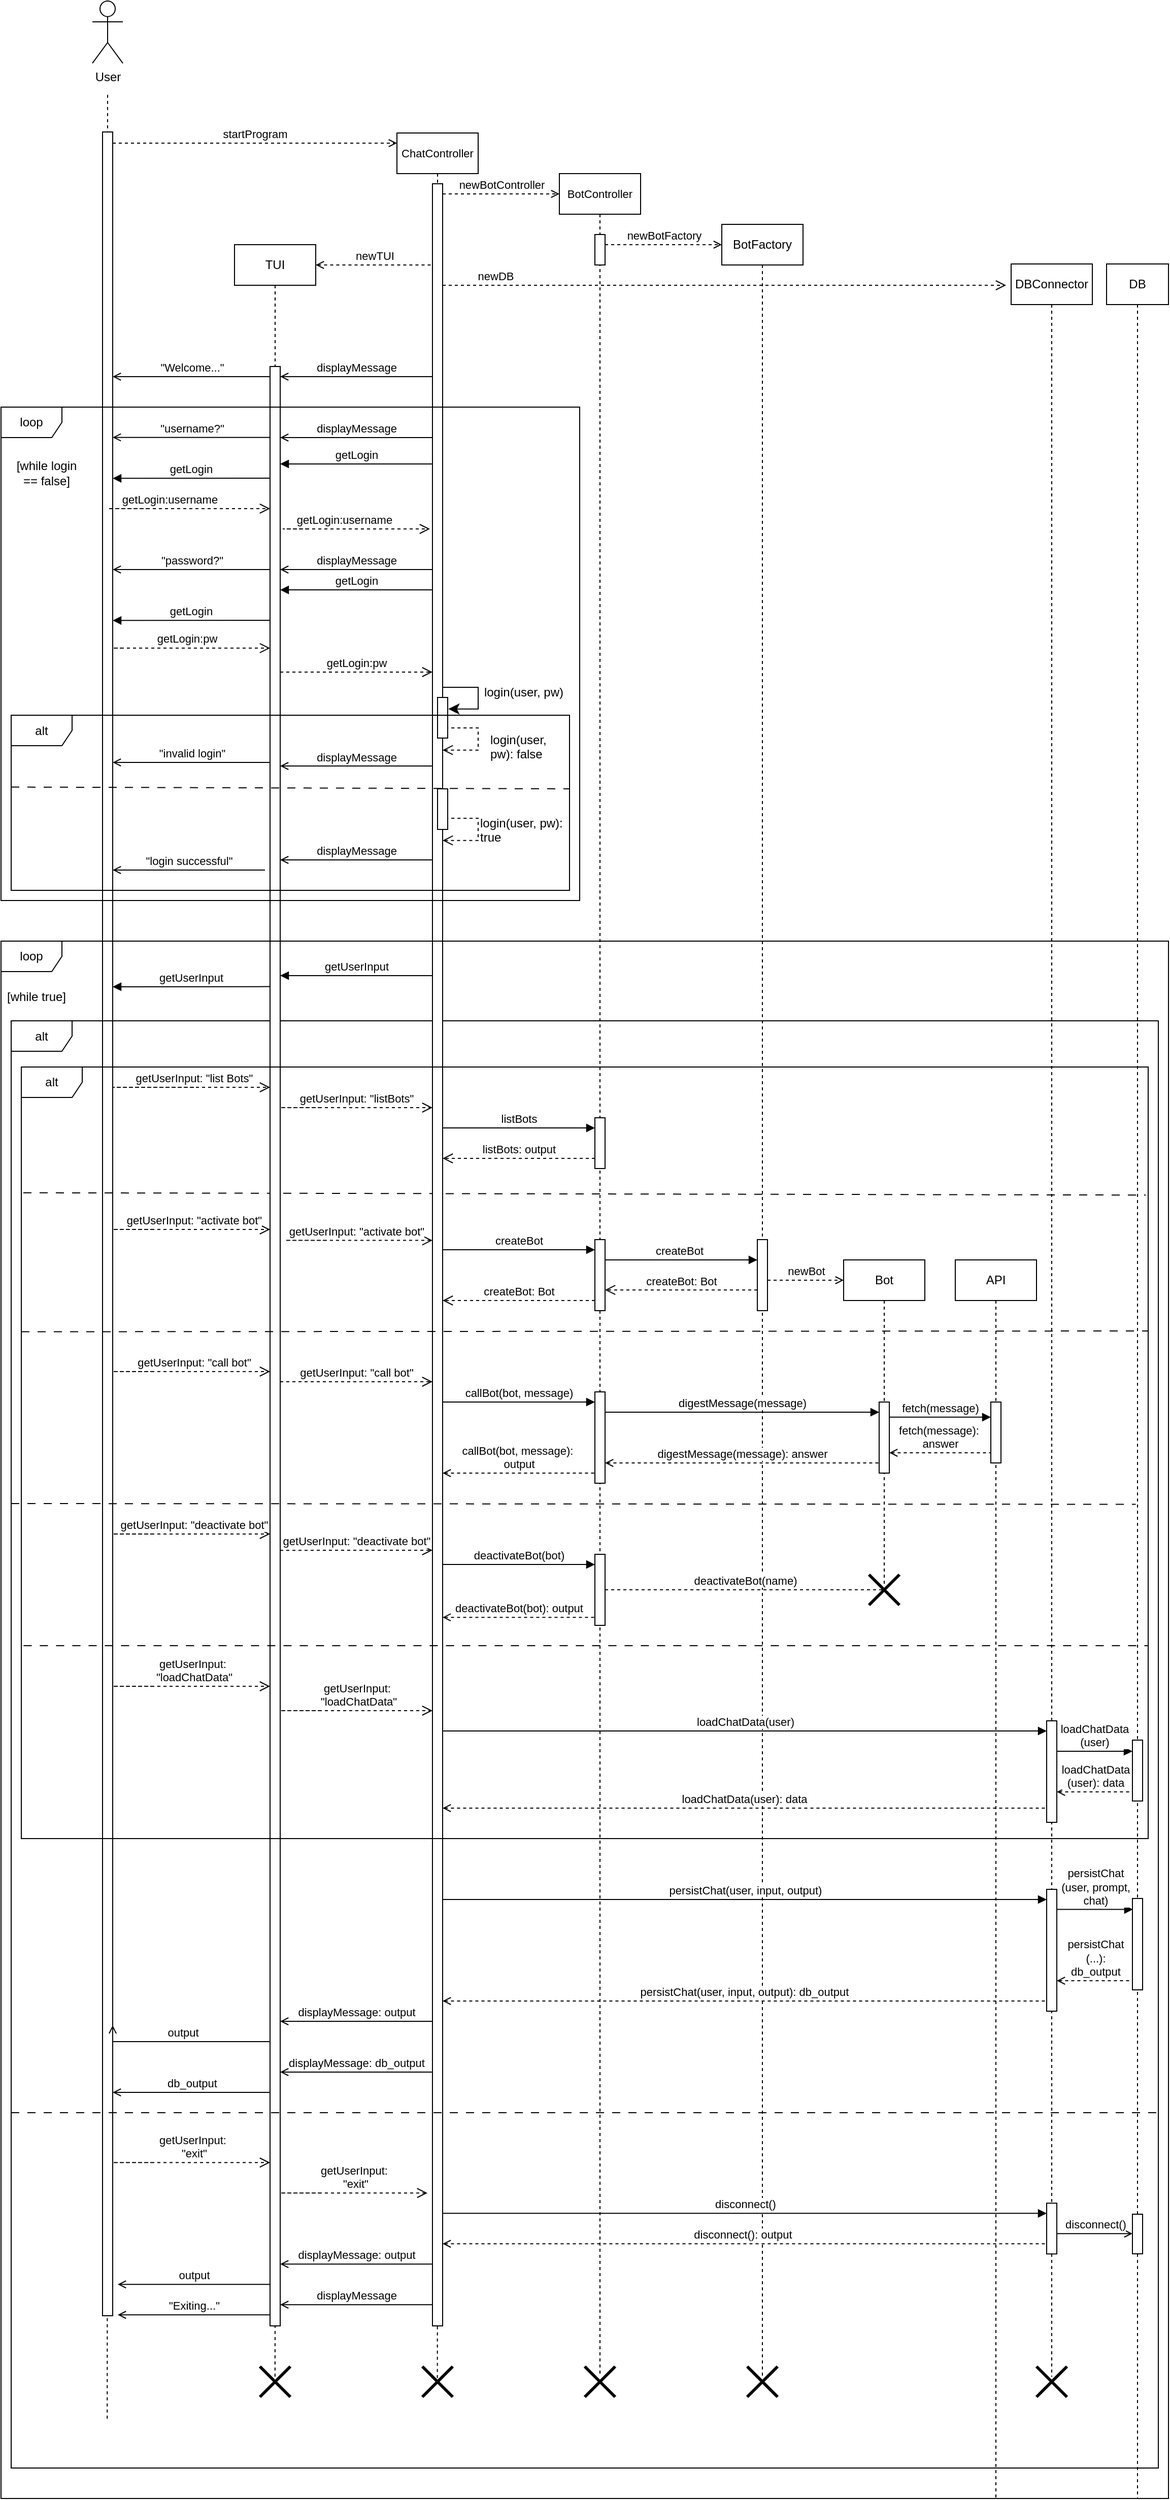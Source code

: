 <mxfile version="28.2.0">
  <diagram name="Page-1" id="2YBvvXClWsGukQMizWep">
    <mxGraphModel dx="4616" dy="2598" grid="1" gridSize="10" guides="1" tooltips="1" connect="1" arrows="1" fold="1" page="1" pageScale="1" pageWidth="1169" pageHeight="827" math="0" shadow="0">
      <root>
        <mxCell id="0" />
        <mxCell id="1" parent="0" />
        <mxCell id="JXOqe9_d9sMP_DMaJgzB-192" value="" style="endArrow=none;dashed=1;html=1;rounded=0;" edge="1" parent="1">
          <mxGeometry width="50" height="50" relative="1" as="geometry">
            <mxPoint x="279.91" y="2349.996" as="sourcePoint" />
            <mxPoint x="280" y="2248.67" as="targetPoint" />
          </mxGeometry>
        </mxCell>
        <mxCell id="JXOqe9_d9sMP_DMaJgzB-191" value="" style="endArrow=none;dashed=1;html=1;rounded=0;" edge="1" parent="1">
          <mxGeometry width="50" height="50" relative="1" as="geometry">
            <mxPoint x="439.81" y="2351.326" as="sourcePoint" />
            <mxPoint x="439.9" y="2250" as="targetPoint" />
          </mxGeometry>
        </mxCell>
        <mxCell id="JXOqe9_d9sMP_DMaJgzB-5" value="&lt;div&gt;BotFactory&lt;/div&gt;" style="shape=umlLifeline;perimeter=lifelinePerimeter;whiteSpace=wrap;html=1;container=0;dropTarget=0;collapsible=0;recursiveResize=0;outlineConnect=0;portConstraint=eastwest;newEdgeStyle={&quot;edgeStyle&quot;:&quot;elbowEdgeStyle&quot;,&quot;elbow&quot;:&quot;vertical&quot;,&quot;curved&quot;:0,&quot;rounded&quot;:0};" vertex="1" parent="1">
          <mxGeometry x="720" y="230" width="80" height="2120" as="geometry" />
        </mxCell>
        <mxCell id="JXOqe9_d9sMP_DMaJgzB-18" value="TUI" style="shape=umlLifeline;perimeter=lifelinePerimeter;whiteSpace=wrap;html=1;container=0;dropTarget=0;collapsible=0;recursiveResize=0;outlineConnect=0;portConstraint=eastwest;newEdgeStyle={&quot;edgeStyle&quot;:&quot;elbowEdgeStyle&quot;,&quot;elbow&quot;:&quot;vertical&quot;,&quot;curved&quot;:0,&quot;rounded&quot;:0};" vertex="1" parent="1">
          <mxGeometry x="240" y="250" width="80" height="795" as="geometry" />
        </mxCell>
        <mxCell id="aM9ryv3xv72pqoxQDRHE-1" value="&lt;div&gt;&lt;font style=&quot;font-size: 11px;&quot;&gt;ChatController&lt;/font&gt;&lt;/div&gt;" style="shape=umlLifeline;perimeter=lifelinePerimeter;whiteSpace=wrap;html=1;container=0;dropTarget=0;collapsible=0;recursiveResize=0;outlineConnect=0;portConstraint=eastwest;newEdgeStyle={&quot;edgeStyle&quot;:&quot;elbowEdgeStyle&quot;,&quot;elbow&quot;:&quot;vertical&quot;,&quot;curved&quot;:0,&quot;rounded&quot;:0};movable=1;resizable=1;rotatable=1;deletable=1;editable=1;locked=0;connectable=1;" parent="1" vertex="1">
          <mxGeometry x="400" y="140" width="80" height="1356" as="geometry" />
        </mxCell>
        <mxCell id="aM9ryv3xv72pqoxQDRHE-5" value="&lt;div&gt;&lt;font style=&quot;font-size: 11px;&quot;&gt;BotController&lt;/font&gt;&lt;/div&gt;" style="shape=umlLifeline;perimeter=lifelinePerimeter;whiteSpace=wrap;html=1;container=0;dropTarget=0;collapsible=0;recursiveResize=0;outlineConnect=0;portConstraint=eastwest;newEdgeStyle={&quot;edgeStyle&quot;:&quot;elbowEdgeStyle&quot;,&quot;elbow&quot;:&quot;vertical&quot;,&quot;curved&quot;:0,&quot;rounded&quot;:0};" parent="1" vertex="1">
          <mxGeometry x="560" y="180" width="80" height="2170" as="geometry" />
        </mxCell>
        <mxCell id="aM9ryv3xv72pqoxQDRHE-6" value="" style="html=1;points=[];perimeter=orthogonalPerimeter;outlineConnect=0;targetShapes=umlLifeline;portConstraint=eastwest;newEdgeStyle={&quot;edgeStyle&quot;:&quot;elbowEdgeStyle&quot;,&quot;elbow&quot;:&quot;vertical&quot;,&quot;curved&quot;:0,&quot;rounded&quot;:0};" parent="aM9ryv3xv72pqoxQDRHE-5" vertex="1">
          <mxGeometry x="35" y="930" width="10" height="50" as="geometry" />
        </mxCell>
        <mxCell id="JXOqe9_d9sMP_DMaJgzB-118" value="" style="html=1;points=[];perimeter=orthogonalPerimeter;outlineConnect=0;targetShapes=umlLifeline;portConstraint=eastwest;newEdgeStyle={&quot;edgeStyle&quot;:&quot;elbowEdgeStyle&quot;,&quot;elbow&quot;:&quot;vertical&quot;,&quot;curved&quot;:0,&quot;rounded&quot;:0};" vertex="1" parent="aM9ryv3xv72pqoxQDRHE-5">
          <mxGeometry x="35" y="60" width="10" height="30" as="geometry" />
        </mxCell>
        <mxCell id="JXOqe9_d9sMP_DMaJgzB-150" value="" style="html=1;points=[];perimeter=orthogonalPerimeter;outlineConnect=0;targetShapes=umlLifeline;portConstraint=eastwest;newEdgeStyle={&quot;edgeStyle&quot;:&quot;elbowEdgeStyle&quot;,&quot;elbow&quot;:&quot;vertical&quot;,&quot;curved&quot;:0,&quot;rounded&quot;:0};" vertex="1" parent="aM9ryv3xv72pqoxQDRHE-5">
          <mxGeometry x="35" y="1360" width="10" height="70" as="geometry" />
        </mxCell>
        <mxCell id="JXOqe9_d9sMP_DMaJgzB-1" value="DBConnector" style="shape=umlLifeline;perimeter=lifelinePerimeter;whiteSpace=wrap;html=1;container=0;dropTarget=0;collapsible=0;recursiveResize=0;outlineConnect=0;portConstraint=eastwest;newEdgeStyle={&quot;edgeStyle&quot;:&quot;elbowEdgeStyle&quot;,&quot;elbow&quot;:&quot;vertical&quot;,&quot;curved&quot;:0,&quot;rounded&quot;:0};" vertex="1" parent="1">
          <mxGeometry x="1005" y="269" width="80" height="2081" as="geometry" />
        </mxCell>
        <mxCell id="JXOqe9_d9sMP_DMaJgzB-13" value="" style="group" vertex="1" connectable="0" parent="1">
          <mxGeometry x="100" y="19" width="30" height="2271" as="geometry" />
        </mxCell>
        <mxCell id="JXOqe9_d9sMP_DMaJgzB-61" value="" style="endArrow=none;dashed=1;html=1;rounded=0;" edge="1" parent="JXOqe9_d9sMP_DMaJgzB-13">
          <mxGeometry width="50" height="50" relative="1" as="geometry">
            <mxPoint x="14.91" y="182.326" as="sourcePoint" />
            <mxPoint x="15" y="81" as="targetPoint" />
          </mxGeometry>
        </mxCell>
        <mxCell id="JXOqe9_d9sMP_DMaJgzB-8" value="" style="html=1;points=[];perimeter=orthogonalPerimeter;outlineConnect=0;targetShapes=umlLifeline;portConstraint=eastwest;newEdgeStyle={&quot;edgeStyle&quot;:&quot;elbowEdgeStyle&quot;,&quot;elbow&quot;:&quot;vertical&quot;,&quot;curved&quot;:0,&quot;rounded&quot;:0};" vertex="1" parent="JXOqe9_d9sMP_DMaJgzB-13">
          <mxGeometry x="10" y="120" width="10" height="2151" as="geometry" />
        </mxCell>
        <mxCell id="JXOqe9_d9sMP_DMaJgzB-9" value="User" style="shape=umlActor;verticalLabelPosition=bottom;verticalAlign=top;html=1;outlineConnect=0;" vertex="1" parent="JXOqe9_d9sMP_DMaJgzB-13">
          <mxGeometry y="-9" width="30" height="61.32" as="geometry" />
        </mxCell>
        <mxCell id="JXOqe9_d9sMP_DMaJgzB-16" value="&lt;span&gt;startProgram&lt;/span&gt;" style="html=1;verticalAlign=bottom;endArrow=open;edgeStyle=elbowEdgeStyle;elbow=vertical;curved=0;rounded=0;endFill=0;dashed=1;" edge="1" parent="1">
          <mxGeometry relative="1" as="geometry">
            <mxPoint x="120" y="150" as="sourcePoint" />
            <Array as="points">
              <mxPoint x="382.5" y="150" />
              <mxPoint x="107.5" y="170" />
            </Array>
            <mxPoint x="400" y="150" as="targetPoint" />
          </mxGeometry>
        </mxCell>
        <mxCell id="JXOqe9_d9sMP_DMaJgzB-57" value="Bot" style="shape=umlLifeline;perimeter=lifelinePerimeter;whiteSpace=wrap;html=1;container=0;dropTarget=0;collapsible=0;recursiveResize=0;outlineConnect=0;portConstraint=eastwest;newEdgeStyle={&quot;edgeStyle&quot;:&quot;elbowEdgeStyle&quot;,&quot;elbow&quot;:&quot;vertical&quot;,&quot;curved&quot;:0,&quot;rounded&quot;:0};" vertex="1" parent="1">
          <mxGeometry x="840" y="1250" width="80" height="320" as="geometry" />
        </mxCell>
        <mxCell id="JXOqe9_d9sMP_DMaJgzB-58" value="" style="html=1;points=[];perimeter=orthogonalPerimeter;outlineConnect=0;targetShapes=umlLifeline;portConstraint=eastwest;newEdgeStyle={&quot;edgeStyle&quot;:&quot;elbowEdgeStyle&quot;,&quot;elbow&quot;:&quot;vertical&quot;,&quot;curved&quot;:0,&quot;rounded&quot;:0};" vertex="1" parent="JXOqe9_d9sMP_DMaJgzB-57">
          <mxGeometry x="35" y="140" width="10" height="70" as="geometry" />
        </mxCell>
        <mxCell id="JXOqe9_d9sMP_DMaJgzB-64" value="newTUI" style="html=1;verticalAlign=bottom;endArrow=none;edgeStyle=elbowEdgeStyle;elbow=vertical;curved=0;rounded=0;startArrow=open;startFill=0;endFill=0;dashed=1;" edge="1" parent="1" target="aM9ryv3xv72pqoxQDRHE-2">
          <mxGeometry relative="1" as="geometry">
            <mxPoint x="320" y="270" as="sourcePoint" />
            <Array as="points">
              <mxPoint x="324.69" y="270.0" />
            </Array>
            <mxPoint x="430" y="270" as="targetPoint" />
          </mxGeometry>
        </mxCell>
        <mxCell id="JXOqe9_d9sMP_DMaJgzB-65" value="newBotController" style="html=1;verticalAlign=bottom;endArrow=open;edgeStyle=elbowEdgeStyle;elbow=vertical;curved=0;rounded=0;dashed=1;endFill=0;" edge="1" parent="1">
          <mxGeometry relative="1" as="geometry">
            <mxPoint x="445" y="200" as="sourcePoint" />
            <Array as="points">
              <mxPoint x="460" y="200" />
            </Array>
            <mxPoint x="560" y="200.5" as="targetPoint" />
          </mxGeometry>
        </mxCell>
        <mxCell id="JXOqe9_d9sMP_DMaJgzB-69" value="newDB" style="html=1;verticalAlign=bottom;endArrow=open;dashed=1;endSize=8;edgeStyle=elbowEdgeStyle;elbow=vertical;curved=0;rounded=0;" edge="1" parent="1" source="aM9ryv3xv72pqoxQDRHE-2">
          <mxGeometry x="-0.815" relative="1" as="geometry">
            <mxPoint x="1000" y="290" as="targetPoint" />
            <Array as="points">
              <mxPoint x="450" y="290" />
            </Array>
            <mxPoint x="450" y="290" as="sourcePoint" />
            <mxPoint as="offset" />
          </mxGeometry>
        </mxCell>
        <mxCell id="JXOqe9_d9sMP_DMaJgzB-72" value="newBotFactory" style="html=1;verticalAlign=bottom;endArrow=open;edgeStyle=elbowEdgeStyle;elbow=vertical;curved=0;rounded=0;dashed=1;endFill=0;" edge="1" parent="1">
          <mxGeometry relative="1" as="geometry">
            <mxPoint x="605" y="250" as="sourcePoint" />
            <Array as="points">
              <mxPoint x="620" y="250" />
            </Array>
            <mxPoint x="720" y="250.5" as="targetPoint" />
          </mxGeometry>
        </mxCell>
        <mxCell id="JXOqe9_d9sMP_DMaJgzB-106" value="&quot;Welcome...&quot;" style="html=1;verticalAlign=bottom;endArrow=none;edgeStyle=elbowEdgeStyle;elbow=vertical;curved=0;rounded=0;startArrow=open;startFill=0;endFill=0;" edge="1" parent="1" target="JXOqe9_d9sMP_DMaJgzB-19">
          <mxGeometry relative="1" as="geometry">
            <mxPoint x="120" y="380" as="sourcePoint" />
            <Array as="points">
              <mxPoint x="179.69" y="380" />
            </Array>
            <mxPoint x="270" y="380" as="targetPoint" />
          </mxGeometry>
        </mxCell>
        <mxCell id="JXOqe9_d9sMP_DMaJgzB-108" value="&quot;username?&quot;" style="html=1;verticalAlign=bottom;endArrow=none;edgeStyle=elbowEdgeStyle;elbow=vertical;curved=0;rounded=0;startArrow=open;startFill=0;endFill=0;" edge="1" parent="1">
          <mxGeometry relative="1" as="geometry">
            <mxPoint x="120" y="439.86" as="sourcePoint" />
            <Array as="points">
              <mxPoint x="179.69" y="439.86" />
            </Array>
            <mxPoint x="275" y="439.86" as="targetPoint" />
          </mxGeometry>
        </mxCell>
        <mxCell id="JXOqe9_d9sMP_DMaJgzB-17" value="getLogin" style="html=1;verticalAlign=bottom;endArrow=none;edgeStyle=elbowEdgeStyle;elbow=vertical;curved=0;rounded=0;startArrow=block;startFill=1;endFill=0;" edge="1" parent="1">
          <mxGeometry relative="1" as="geometry">
            <mxPoint x="285" y="466" as="sourcePoint" />
            <Array as="points">
              <mxPoint x="339.69" y="466" />
            </Array>
            <mxPoint x="435" y="466" as="targetPoint" />
          </mxGeometry>
        </mxCell>
        <mxCell id="JXOqe9_d9sMP_DMaJgzB-21" value="getLogin" style="html=1;verticalAlign=bottom;endArrow=none;edgeStyle=elbowEdgeStyle;elbow=vertical;curved=0;rounded=0;startArrow=block;startFill=1;endFill=0;" edge="1" parent="1">
          <mxGeometry relative="1" as="geometry">
            <mxPoint x="120" y="480.14" as="sourcePoint" />
            <Array as="points" />
            <mxPoint x="275" y="480.002" as="targetPoint" />
          </mxGeometry>
        </mxCell>
        <mxCell id="aM9ryv3xv72pqoxQDRHE-10" value="getLogin:username" style="html=1;verticalAlign=bottom;endArrow=open;dashed=1;endSize=8;edgeStyle=elbowEdgeStyle;elbow=vertical;curved=0;rounded=0;" parent="1" edge="1">
          <mxGeometry relative="1" as="geometry">
            <mxPoint x="275" y="510" as="targetPoint" />
            <Array as="points">
              <mxPoint x="115.5" y="510" />
            </Array>
            <mxPoint x="155.5" y="510" as="sourcePoint" />
          </mxGeometry>
        </mxCell>
        <mxCell id="JXOqe9_d9sMP_DMaJgzB-27" value="getLogin:username" style="html=1;verticalAlign=bottom;endArrow=open;dashed=1;endSize=8;edgeStyle=elbowEdgeStyle;elbow=vertical;curved=0;rounded=0;" edge="1" parent="1">
          <mxGeometry relative="1" as="geometry">
            <mxPoint x="432.5" y="530" as="targetPoint" />
            <Array as="points">
              <mxPoint x="287.5" y="530" />
            </Array>
            <mxPoint x="312.5" y="530" as="sourcePoint" />
          </mxGeometry>
        </mxCell>
        <mxCell id="JXOqe9_d9sMP_DMaJgzB-110" value="&quot;password?&quot;" style="html=1;verticalAlign=bottom;endArrow=none;edgeStyle=elbowEdgeStyle;elbow=vertical;curved=0;rounded=0;startArrow=open;startFill=0;endFill=0;" edge="1" parent="1">
          <mxGeometry relative="1" as="geometry">
            <mxPoint x="120" y="570" as="sourcePoint" />
            <Array as="points">
              <mxPoint x="179.69" y="570" />
            </Array>
            <mxPoint x="275" y="570" as="targetPoint" />
          </mxGeometry>
        </mxCell>
        <mxCell id="JXOqe9_d9sMP_DMaJgzB-28" value="getLogin" style="html=1;verticalAlign=bottom;endArrow=none;edgeStyle=elbowEdgeStyle;elbow=vertical;curved=0;rounded=0;startArrow=block;startFill=1;endFill=0;" edge="1" parent="1">
          <mxGeometry relative="1" as="geometry">
            <mxPoint x="285" y="590.023" as="sourcePoint" />
            <Array as="points" />
            <mxPoint x="435" y="590.0" as="targetPoint" />
          </mxGeometry>
        </mxCell>
        <mxCell id="JXOqe9_d9sMP_DMaJgzB-23" value="getLogin:pw" style="html=1;verticalAlign=bottom;endArrow=open;dashed=1;endSize=8;edgeStyle=elbowEdgeStyle;elbow=vertical;curved=0;rounded=0;" edge="1" parent="1">
          <mxGeometry relative="1" as="geometry">
            <mxPoint x="275" y="647.4" as="targetPoint" />
            <Array as="points">
              <mxPoint x="120" y="647.4" />
            </Array>
            <mxPoint x="130" y="647.4" as="sourcePoint" />
          </mxGeometry>
        </mxCell>
        <mxCell id="JXOqe9_d9sMP_DMaJgzB-75" value="getLogin" style="html=1;verticalAlign=bottom;endArrow=none;edgeStyle=elbowEdgeStyle;elbow=vertical;curved=0;rounded=0;startArrow=block;startFill=1;endFill=0;" edge="1" parent="1">
          <mxGeometry relative="1" as="geometry">
            <mxPoint x="120" y="620.138" as="sourcePoint" />
            <Array as="points" />
            <mxPoint x="275" y="620" as="targetPoint" />
          </mxGeometry>
        </mxCell>
        <mxCell id="JXOqe9_d9sMP_DMaJgzB-112" value="&quot;invalid login&quot;" style="html=1;verticalAlign=bottom;endArrow=none;edgeStyle=elbowEdgeStyle;elbow=vertical;curved=0;rounded=0;startArrow=open;startFill=0;endFill=0;" edge="1" parent="1">
          <mxGeometry relative="1" as="geometry">
            <mxPoint x="120" y="760" as="sourcePoint" />
            <Array as="points">
              <mxPoint x="179.69" y="760" />
            </Array>
            <mxPoint x="275" y="760" as="targetPoint" />
          </mxGeometry>
        </mxCell>
        <mxCell id="JXOqe9_d9sMP_DMaJgzB-40" value="getUserInput" style="html=1;verticalAlign=bottom;endArrow=none;edgeStyle=elbowEdgeStyle;elbow=vertical;curved=0;rounded=0;startArrow=block;startFill=1;endFill=0;" edge="1" parent="1">
          <mxGeometry relative="1" as="geometry">
            <mxPoint x="120" y="981" as="sourcePoint" />
            <Array as="points">
              <mxPoint x="215" y="980.8" />
            </Array>
            <mxPoint x="275" y="980.8" as="targetPoint" />
          </mxGeometry>
        </mxCell>
        <mxCell id="JXOqe9_d9sMP_DMaJgzB-41" value="getUserInput: &quot;list Bots&quot;" style="html=1;verticalAlign=bottom;endArrow=open;dashed=1;endSize=8;edgeStyle=elbowEdgeStyle;elbow=vertical;curved=0;rounded=0;" edge="1" parent="1">
          <mxGeometry x="0.362" relative="1" as="geometry">
            <mxPoint x="275" y="1080" as="targetPoint" />
            <Array as="points">
              <mxPoint x="120" y="1080" />
            </Array>
            <mxPoint x="200" y="1080" as="sourcePoint" />
            <mxPoint as="offset" />
          </mxGeometry>
        </mxCell>
        <mxCell id="JXOqe9_d9sMP_DMaJgzB-43" value="getUserInput: &quot;listBots&quot;" style="html=1;verticalAlign=bottom;endArrow=open;dashed=1;endSize=8;edgeStyle=elbowEdgeStyle;elbow=vertical;curved=0;rounded=0;" edge="1" parent="1">
          <mxGeometry x="0.21" relative="1" as="geometry">
            <mxPoint x="435" y="1100" as="targetPoint" />
            <Array as="points">
              <mxPoint x="285" y="1100" />
            </Array>
            <mxPoint x="325" y="1100" as="sourcePoint" />
            <mxPoint as="offset" />
          </mxGeometry>
        </mxCell>
        <mxCell id="JXOqe9_d9sMP_DMaJgzB-45" value="listBots" style="html=1;verticalAlign=bottom;endArrow=block;edgeStyle=elbowEdgeStyle;elbow=vertical;curved=0;rounded=0;" edge="1" parent="1">
          <mxGeometry relative="1" as="geometry">
            <mxPoint x="445" y="1120" as="sourcePoint" />
            <Array as="points">
              <mxPoint x="455" y="1120" />
            </Array>
            <mxPoint x="595" y="1120" as="targetPoint" />
          </mxGeometry>
        </mxCell>
        <mxCell id="JXOqe9_d9sMP_DMaJgzB-47" value="listBots: output" style="html=1;verticalAlign=bottom;endArrow=open;dashed=1;endSize=8;edgeStyle=elbowEdgeStyle;elbow=vertical;curved=0;rounded=0;" edge="1" parent="1" source="aM9ryv3xv72pqoxQDRHE-6">
          <mxGeometry relative="1" as="geometry">
            <mxPoint x="445" y="1150" as="targetPoint" />
            <Array as="points">
              <mxPoint x="520" y="1150" />
            </Array>
            <mxPoint x="590" y="1150" as="sourcePoint" />
          </mxGeometry>
        </mxCell>
        <mxCell id="JXOqe9_d9sMP_DMaJgzB-42" value="alt" style="shape=umlFrame;whiteSpace=wrap;html=1;pointerEvents=0;" vertex="1" parent="1">
          <mxGeometry x="20" y="1014.5" width="1130" height="1425.5" as="geometry" />
        </mxCell>
        <mxCell id="JXOqe9_d9sMP_DMaJgzB-51" value="" style="endArrow=none;html=1;rounded=0;dashed=1;dashPattern=8 8;exitX=0.003;exitY=0.121;exitDx=0;exitDy=0;exitPerimeter=0;entryX=0.999;entryY=0.124;entryDx=0;entryDy=0;entryPerimeter=0;" edge="1" parent="1">
          <mxGeometry width="50" height="50" relative="1" as="geometry">
            <mxPoint x="32.0" y="1183.86" as="sourcePoint" />
            <mxPoint x="1137.56" y="1186.14" as="targetPoint" />
          </mxGeometry>
        </mxCell>
        <mxCell id="JXOqe9_d9sMP_DMaJgzB-53" value="getUserInput: &quot;activate bot&quot;" style="html=1;verticalAlign=bottom;endArrow=open;dashed=1;endSize=8;edgeStyle=elbowEdgeStyle;elbow=vertical;curved=0;rounded=0;" edge="1" parent="1">
          <mxGeometry x="0.189" relative="1" as="geometry">
            <mxPoint x="435" y="1230.8" as="targetPoint" />
            <Array as="points">
              <mxPoint x="290" y="1230.8" />
            </Array>
            <mxPoint x="330" y="1230.8" as="sourcePoint" />
            <mxPoint as="offset" />
          </mxGeometry>
        </mxCell>
        <mxCell id="JXOqe9_d9sMP_DMaJgzB-52" value="getUserInput: &quot;activate bot&quot;" style="html=1;verticalAlign=bottom;endArrow=open;dashed=1;endSize=8;edgeStyle=elbowEdgeStyle;elbow=vertical;curved=0;rounded=0;" edge="1" parent="1">
          <mxGeometry x="0.231" relative="1" as="geometry">
            <mxPoint x="275" y="1220" as="targetPoint" />
            <Array as="points">
              <mxPoint x="120" y="1220" />
            </Array>
            <mxPoint x="160" y="1220" as="sourcePoint" />
            <mxPoint as="offset" />
          </mxGeometry>
        </mxCell>
        <mxCell id="JXOqe9_d9sMP_DMaJgzB-56" value="createBot" style="html=1;verticalAlign=bottom;endArrow=block;edgeStyle=elbowEdgeStyle;elbow=vertical;curved=0;rounded=0;" edge="1" parent="1" target="JXOqe9_d9sMP_DMaJgzB-115">
          <mxGeometry relative="1" as="geometry">
            <mxPoint x="445" y="1240" as="sourcePoint" />
            <Array as="points">
              <mxPoint x="450" y="1240" />
            </Array>
            <mxPoint x="575" y="1240" as="targetPoint" />
          </mxGeometry>
        </mxCell>
        <mxCell id="JXOqe9_d9sMP_DMaJgzB-115" value="" style="html=1;points=[];perimeter=orthogonalPerimeter;outlineConnect=0;targetShapes=umlLifeline;portConstraint=eastwest;newEdgeStyle={&quot;edgeStyle&quot;:&quot;elbowEdgeStyle&quot;,&quot;elbow&quot;:&quot;vertical&quot;,&quot;curved&quot;:0,&quot;rounded&quot;:0};" vertex="1" parent="1">
          <mxGeometry x="595" y="1230" width="10" height="70" as="geometry" />
        </mxCell>
        <mxCell id="JXOqe9_d9sMP_DMaJgzB-59" value="createBot" style="html=1;verticalAlign=bottom;endArrow=block;edgeStyle=elbowEdgeStyle;elbow=vertical;curved=0;rounded=0;" edge="1" parent="1">
          <mxGeometry relative="1" as="geometry">
            <mxPoint x="610" y="1250" as="sourcePoint" />
            <Array as="points">
              <mxPoint x="605" y="1250" />
            </Array>
            <mxPoint x="755" y="1250" as="targetPoint" />
          </mxGeometry>
        </mxCell>
        <mxCell id="JXOqe9_d9sMP_DMaJgzB-19" value="" style="html=1;points=[];perimeter=orthogonalPerimeter;outlineConnect=0;targetShapes=umlLifeline;portConstraint=eastwest;newEdgeStyle={&quot;edgeStyle&quot;:&quot;elbowEdgeStyle&quot;,&quot;elbow&quot;:&quot;vertical&quot;,&quot;curved&quot;:0,&quot;rounded&quot;:0};" vertex="1" parent="1">
          <mxGeometry x="275" y="370" width="10" height="1930" as="geometry" />
        </mxCell>
        <mxCell id="aM9ryv3xv72pqoxQDRHE-2" value="" style="html=1;points=[];perimeter=orthogonalPerimeter;outlineConnect=0;targetShapes=umlLifeline;portConstraint=eastwest;newEdgeStyle={&quot;edgeStyle&quot;:&quot;elbowEdgeStyle&quot;,&quot;elbow&quot;:&quot;vertical&quot;,&quot;curved&quot;:0,&quot;rounded&quot;:0};" parent="1" vertex="1">
          <mxGeometry x="435" y="190" width="10" height="2110" as="geometry" />
        </mxCell>
        <mxCell id="JXOqe9_d9sMP_DMaJgzB-2" value="" style="html=1;points=[];perimeter=orthogonalPerimeter;outlineConnect=0;targetShapes=umlLifeline;portConstraint=eastwest;newEdgeStyle={&quot;edgeStyle&quot;:&quot;elbowEdgeStyle&quot;,&quot;elbow&quot;:&quot;vertical&quot;,&quot;curved&quot;:0,&quot;rounded&quot;:0};" vertex="1" parent="1">
          <mxGeometry x="1040" y="1704" width="10" height="100" as="geometry" />
        </mxCell>
        <mxCell id="JXOqe9_d9sMP_DMaJgzB-6" value="" style="html=1;points=[];perimeter=orthogonalPerimeter;outlineConnect=0;targetShapes=umlLifeline;portConstraint=eastwest;newEdgeStyle={&quot;edgeStyle&quot;:&quot;elbowEdgeStyle&quot;,&quot;elbow&quot;:&quot;vertical&quot;,&quot;curved&quot;:0,&quot;rounded&quot;:0};" vertex="1" parent="1">
          <mxGeometry x="755" y="1230" width="10" height="70" as="geometry" />
        </mxCell>
        <mxCell id="JXOqe9_d9sMP_DMaJgzB-24" value="loop" style="shape=umlFrame;whiteSpace=wrap;html=1;pointerEvents=0;" vertex="1" parent="1">
          <mxGeometry x="10" y="410" width="570" height="486" as="geometry" />
        </mxCell>
        <mxCell id="JXOqe9_d9sMP_DMaJgzB-25" value="[while login == false]" style="text;html=1;align=center;verticalAlign=middle;whiteSpace=wrap;rounded=0;" vertex="1" parent="1">
          <mxGeometry x="20" y="460" width="70" height="30" as="geometry" />
        </mxCell>
        <mxCell id="JXOqe9_d9sMP_DMaJgzB-26" value="" style="rounded=0;whiteSpace=wrap;html=1;" vertex="1" parent="1">
          <mxGeometry x="440" y="696" width="10" height="40" as="geometry" />
        </mxCell>
        <mxCell id="JXOqe9_d9sMP_DMaJgzB-29" value="getLogin:pw" style="html=1;verticalAlign=bottom;endArrow=open;dashed=1;endSize=8;edgeStyle=elbowEdgeStyle;elbow=vertical;curved=0;rounded=0;" edge="1" parent="1" source="JXOqe9_d9sMP_DMaJgzB-19">
          <mxGeometry relative="1" as="geometry">
            <mxPoint x="435" y="670.88" as="targetPoint" />
            <Array as="points" />
            <mxPoint x="310" y="671" as="sourcePoint" />
          </mxGeometry>
        </mxCell>
        <mxCell id="JXOqe9_d9sMP_DMaJgzB-37" value="loop" style="shape=umlFrame;whiteSpace=wrap;html=1;pointerEvents=0;" vertex="1" parent="1">
          <mxGeometry x="10" y="936" width="1150" height="1534" as="geometry" />
        </mxCell>
        <mxCell id="JXOqe9_d9sMP_DMaJgzB-38" value="[while true]" style="text;html=1;align=center;verticalAlign=middle;whiteSpace=wrap;rounded=0;" vertex="1" parent="1">
          <mxGeometry x="10" y="976" width="70" height="30" as="geometry" />
        </mxCell>
        <mxCell id="JXOqe9_d9sMP_DMaJgzB-39" value="getUserInput" style="html=1;verticalAlign=bottom;endArrow=none;edgeStyle=elbowEdgeStyle;elbow=vertical;curved=0;rounded=0;startArrow=block;startFill=1;endFill=0;" edge="1" parent="1" source="JXOqe9_d9sMP_DMaJgzB-19">
          <mxGeometry relative="1" as="geometry">
            <mxPoint x="325" y="970" as="sourcePoint" />
            <Array as="points">
              <mxPoint x="325" y="970" />
            </Array>
            <mxPoint x="435" y="970" as="targetPoint" />
          </mxGeometry>
        </mxCell>
        <mxCell id="JXOqe9_d9sMP_DMaJgzB-60" value="createBot: Bot" style="html=1;verticalAlign=bottom;endArrow=open;dashed=1;endSize=8;edgeStyle=elbowEdgeStyle;elbow=vertical;curved=0;rounded=0;" edge="1" parent="1" target="JXOqe9_d9sMP_DMaJgzB-115">
          <mxGeometry relative="1" as="geometry">
            <mxPoint x="675" y="1279.6" as="targetPoint" />
            <Array as="points">
              <mxPoint x="685" y="1279.6" />
            </Array>
            <mxPoint x="755" y="1279.6" as="sourcePoint" />
          </mxGeometry>
        </mxCell>
        <mxCell id="JXOqe9_d9sMP_DMaJgzB-78" value="" style="edgeStyle=elbowEdgeStyle;elbow=horizontal;endArrow=classic;html=1;curved=0;rounded=0;endSize=8;startSize=8;entryX=1.067;entryY=0.284;entryDx=0;entryDy=0;entryPerimeter=0;" edge="1" parent="1" target="JXOqe9_d9sMP_DMaJgzB-26">
          <mxGeometry width="50" height="50" relative="1" as="geometry">
            <mxPoint x="445" y="686" as="sourcePoint" />
            <mxPoint x="454.44" y="708" as="targetPoint" />
            <Array as="points">
              <mxPoint x="480" y="686" />
            </Array>
          </mxGeometry>
        </mxCell>
        <mxCell id="JXOqe9_d9sMP_DMaJgzB-80" value="login(user, pw)" style="text;html=1;align=center;verticalAlign=middle;whiteSpace=wrap;rounded=0;" vertex="1" parent="1">
          <mxGeometry x="480" y="676" width="90" height="30" as="geometry" />
        </mxCell>
        <mxCell id="JXOqe9_d9sMP_DMaJgzB-91" value="" style="edgeStyle=elbowEdgeStyle;elbow=horizontal;endArrow=none;html=1;curved=0;rounded=0;endSize=8;startSize=8;startArrow=open;startFill=0;endFill=0;dashed=1;entryX=1;entryY=0.75;entryDx=0;entryDy=0;" edge="1" parent="1" target="JXOqe9_d9sMP_DMaJgzB-26">
          <mxGeometry width="50" height="50" relative="1" as="geometry">
            <mxPoint x="445" y="747.82" as="sourcePoint" />
            <mxPoint x="451.81" y="739.18" as="targetPoint" />
            <Array as="points">
              <mxPoint x="480" y="746" />
            </Array>
          </mxGeometry>
        </mxCell>
        <mxCell id="JXOqe9_d9sMP_DMaJgzB-93" value="login(user, pw): false" style="text;whiteSpace=wrap;html=1;" vertex="1" parent="1">
          <mxGeometry x="490" y="723.5" width="70" height="40" as="geometry" />
        </mxCell>
        <mxCell id="JXOqe9_d9sMP_DMaJgzB-94" value="alt" style="shape=umlFrame;whiteSpace=wrap;html=1;pointerEvents=0;" vertex="1" parent="1">
          <mxGeometry x="20" y="713.5" width="550" height="172.5" as="geometry" />
        </mxCell>
        <mxCell id="JXOqe9_d9sMP_DMaJgzB-95" value="" style="endArrow=none;html=1;rounded=0;dashed=1;dashPattern=8 8;exitX=0.002;exitY=0.385;exitDx=0;exitDy=0;exitPerimeter=0;" edge="1" parent="1">
          <mxGeometry width="50" height="50" relative="1" as="geometry">
            <mxPoint x="20" y="784.25" as="sourcePoint" />
            <mxPoint x="570" y="786" as="targetPoint" />
          </mxGeometry>
        </mxCell>
        <mxCell id="JXOqe9_d9sMP_DMaJgzB-96" value="" style="rounded=0;whiteSpace=wrap;html=1;" vertex="1" parent="1">
          <mxGeometry x="440" y="786" width="10" height="40" as="geometry" />
        </mxCell>
        <mxCell id="JXOqe9_d9sMP_DMaJgzB-97" value="" style="edgeStyle=elbowEdgeStyle;elbow=horizontal;endArrow=none;html=1;curved=0;rounded=0;endSize=8;startSize=8;startArrow=open;startFill=0;endFill=0;dashed=1;entryX=1;entryY=0.75;entryDx=0;entryDy=0;" edge="1" parent="1">
          <mxGeometry width="50" height="50" relative="1" as="geometry">
            <mxPoint x="445" y="836.82" as="sourcePoint" />
            <mxPoint x="450" y="815" as="targetPoint" />
            <Array as="points">
              <mxPoint x="480" y="835" />
            </Array>
          </mxGeometry>
        </mxCell>
        <mxCell id="JXOqe9_d9sMP_DMaJgzB-98" value="&lt;div&gt;login(user, pw):&amp;nbsp;&lt;/div&gt;&lt;div&gt;true&lt;/div&gt;" style="text;whiteSpace=wrap;html=1;" vertex="1" parent="1">
          <mxGeometry x="480" y="806" width="110" height="40" as="geometry" />
        </mxCell>
        <mxCell id="JXOqe9_d9sMP_DMaJgzB-99" value="displayMessage" style="html=1;verticalAlign=bottom;endArrow=none;edgeStyle=elbowEdgeStyle;elbow=vertical;curved=0;rounded=0;startArrow=open;startFill=0;endFill=0;" edge="1" parent="1">
          <mxGeometry relative="1" as="geometry">
            <mxPoint x="285" y="763.5" as="sourcePoint" />
            <Array as="points">
              <mxPoint x="339.69" y="763.5" />
            </Array>
            <mxPoint x="435" y="763.5" as="targetPoint" />
          </mxGeometry>
        </mxCell>
        <mxCell id="JXOqe9_d9sMP_DMaJgzB-100" value="&quot;login successful&quot;" style="html=1;verticalAlign=bottom;endArrow=none;edgeStyle=elbowEdgeStyle;elbow=vertical;curved=0;rounded=0;startArrow=open;startFill=0;endFill=0;" edge="1" parent="1">
          <mxGeometry x="0.003" relative="1" as="geometry">
            <mxPoint x="120" y="866" as="sourcePoint" />
            <Array as="points">
              <mxPoint x="174.69" y="866" />
            </Array>
            <mxPoint x="270" y="866" as="targetPoint" />
            <mxPoint as="offset" />
          </mxGeometry>
        </mxCell>
        <mxCell id="JXOqe9_d9sMP_DMaJgzB-101" value="displayMessage" style="html=1;verticalAlign=bottom;endArrow=none;edgeStyle=elbowEdgeStyle;elbow=vertical;curved=0;rounded=0;startArrow=open;startFill=0;endFill=0;" edge="1" parent="1">
          <mxGeometry relative="1" as="geometry">
            <mxPoint x="285" y="856" as="sourcePoint" />
            <Array as="points">
              <mxPoint x="339.69" y="856" />
            </Array>
            <mxPoint x="435" y="856" as="targetPoint" />
          </mxGeometry>
        </mxCell>
        <mxCell id="JXOqe9_d9sMP_DMaJgzB-102" value="displayMessage" style="html=1;verticalAlign=bottom;endArrow=none;edgeStyle=elbowEdgeStyle;elbow=vertical;curved=0;rounded=0;startArrow=open;startFill=0;endFill=0;" edge="1" parent="1" source="JXOqe9_d9sMP_DMaJgzB-19" target="aM9ryv3xv72pqoxQDRHE-2">
          <mxGeometry relative="1" as="geometry">
            <mxPoint x="290" y="380" as="sourcePoint" />
            <Array as="points">
              <mxPoint x="344.69" y="380" />
            </Array>
            <mxPoint x="430" y="380" as="targetPoint" />
          </mxGeometry>
        </mxCell>
        <mxCell id="JXOqe9_d9sMP_DMaJgzB-107" value="displayMessage" style="html=1;verticalAlign=bottom;endArrow=none;edgeStyle=elbowEdgeStyle;elbow=vertical;curved=0;rounded=0;startArrow=open;startFill=0;endFill=0;" edge="1" parent="1" source="JXOqe9_d9sMP_DMaJgzB-19" target="aM9ryv3xv72pqoxQDRHE-2">
          <mxGeometry relative="1" as="geometry">
            <mxPoint x="290" y="440" as="sourcePoint" />
            <Array as="points">
              <mxPoint x="349.69" y="440" />
            </Array>
            <mxPoint x="430" y="440" as="targetPoint" />
          </mxGeometry>
        </mxCell>
        <mxCell id="JXOqe9_d9sMP_DMaJgzB-109" value="displayMessage" style="html=1;verticalAlign=bottom;endArrow=none;edgeStyle=elbowEdgeStyle;elbow=vertical;curved=0;rounded=0;startArrow=open;startFill=0;endFill=0;" edge="1" parent="1" source="JXOqe9_d9sMP_DMaJgzB-19" target="aM9ryv3xv72pqoxQDRHE-2">
          <mxGeometry relative="1" as="geometry">
            <mxPoint x="290" y="570" as="sourcePoint" />
            <Array as="points">
              <mxPoint x="344.69" y="570" />
            </Array>
            <mxPoint x="430" y="570" as="targetPoint" />
          </mxGeometry>
        </mxCell>
        <mxCell id="JXOqe9_d9sMP_DMaJgzB-117" value="newBot" style="html=1;verticalAlign=bottom;endArrow=open;edgeStyle=elbowEdgeStyle;elbow=vertical;curved=0;rounded=0;dashed=1;endFill=0;entryX=0;entryY=0.065;entryDx=0;entryDy=0;entryPerimeter=0;" edge="1" parent="1" target="JXOqe9_d9sMP_DMaJgzB-57">
          <mxGeometry relative="1" as="geometry">
            <mxPoint x="765" y="1270" as="sourcePoint" />
            <Array as="points">
              <mxPoint x="850" y="1270" />
            </Array>
            <mxPoint x="860" y="1270" as="targetPoint" />
          </mxGeometry>
        </mxCell>
        <mxCell id="JXOqe9_d9sMP_DMaJgzB-119" value="createBot: Bot" style="html=1;verticalAlign=bottom;endArrow=open;dashed=1;endSize=8;edgeStyle=elbowEdgeStyle;elbow=vertical;curved=0;rounded=0;" edge="1" parent="1">
          <mxGeometry relative="1" as="geometry">
            <mxPoint x="445" y="1290.4" as="targetPoint" />
            <Array as="points">
              <mxPoint x="525" y="1290" />
            </Array>
            <mxPoint x="595" y="1290" as="sourcePoint" />
          </mxGeometry>
        </mxCell>
        <mxCell id="JXOqe9_d9sMP_DMaJgzB-124" value="" style="endArrow=none;html=1;rounded=0;dashed=1;dashPattern=8 8;exitX=0;exitY=0.254;exitDx=0;exitDy=0;exitPerimeter=0;entryX=1;entryY=0.253;entryDx=0;entryDy=0;entryPerimeter=0;" edge="1" parent="1">
          <mxGeometry width="50" height="50" relative="1" as="geometry">
            <mxPoint x="30" y="1320.76" as="sourcePoint" />
            <mxPoint x="1140" y="1320.0" as="targetPoint" />
          </mxGeometry>
        </mxCell>
        <mxCell id="JXOqe9_d9sMP_DMaJgzB-126" value="getUserInput: &quot;call bot&quot;" style="html=1;verticalAlign=bottom;endArrow=open;dashed=1;endSize=8;edgeStyle=elbowEdgeStyle;elbow=vertical;curved=0;rounded=0;" edge="1" parent="1">
          <mxGeometry x="0.231" relative="1" as="geometry">
            <mxPoint x="275" y="1360" as="targetPoint" />
            <Array as="points">
              <mxPoint x="120" y="1360" />
            </Array>
            <mxPoint x="160" y="1360" as="sourcePoint" />
            <mxPoint as="offset" />
          </mxGeometry>
        </mxCell>
        <mxCell id="JXOqe9_d9sMP_DMaJgzB-127" value="getUserInput: &quot;call bot&quot;" style="html=1;verticalAlign=bottom;endArrow=open;dashed=1;endSize=8;edgeStyle=elbowEdgeStyle;elbow=vertical;curved=0;rounded=0;" edge="1" parent="1">
          <mxGeometry relative="1" as="geometry">
            <mxPoint x="435" y="1370" as="targetPoint" />
            <Array as="points" />
            <mxPoint x="285" y="1370" as="sourcePoint" />
            <mxPoint as="offset" />
          </mxGeometry>
        </mxCell>
        <mxCell id="JXOqe9_d9sMP_DMaJgzB-128" value="callBot(bot, message)" style="html=1;verticalAlign=bottom;endArrow=block;edgeStyle=elbowEdgeStyle;elbow=vertical;curved=0;rounded=0;" edge="1" parent="1" target="JXOqe9_d9sMP_DMaJgzB-129">
          <mxGeometry relative="1" as="geometry">
            <mxPoint x="445" y="1390" as="sourcePoint" />
            <Array as="points">
              <mxPoint x="450" y="1390" />
            </Array>
            <mxPoint x="590" y="1390" as="targetPoint" />
          </mxGeometry>
        </mxCell>
        <mxCell id="JXOqe9_d9sMP_DMaJgzB-129" value="" style="html=1;points=[];perimeter=orthogonalPerimeter;outlineConnect=0;targetShapes=umlLifeline;portConstraint=eastwest;newEdgeStyle={&quot;edgeStyle&quot;:&quot;elbowEdgeStyle&quot;,&quot;elbow&quot;:&quot;vertical&quot;,&quot;curved&quot;:0,&quot;rounded&quot;:0};" vertex="1" parent="1">
          <mxGeometry x="595" y="1380" width="10" height="90" as="geometry" />
        </mxCell>
        <mxCell id="JXOqe9_d9sMP_DMaJgzB-130" value="digestMessage(message)" style="html=1;verticalAlign=bottom;endArrow=block;edgeStyle=elbowEdgeStyle;elbow=vertical;curved=0;rounded=0;" edge="1" parent="1" target="JXOqe9_d9sMP_DMaJgzB-58">
          <mxGeometry relative="1" as="geometry">
            <mxPoint x="605" y="1400" as="sourcePoint" />
            <Array as="points">
              <mxPoint x="610" y="1400" />
            </Array>
            <mxPoint x="755" y="1400" as="targetPoint" />
          </mxGeometry>
        </mxCell>
        <mxCell id="JXOqe9_d9sMP_DMaJgzB-132" value="API" style="shape=umlLifeline;perimeter=lifelinePerimeter;whiteSpace=wrap;html=1;container=0;dropTarget=0;collapsible=0;recursiveResize=0;outlineConnect=0;portConstraint=eastwest;newEdgeStyle={&quot;edgeStyle&quot;:&quot;elbowEdgeStyle&quot;,&quot;elbow&quot;:&quot;vertical&quot;,&quot;curved&quot;:0,&quot;rounded&quot;:0};" vertex="1" parent="1">
          <mxGeometry x="950" y="1250" width="80" height="1220" as="geometry" />
        </mxCell>
        <mxCell id="JXOqe9_d9sMP_DMaJgzB-133" value="" style="html=1;points=[];perimeter=orthogonalPerimeter;outlineConnect=0;targetShapes=umlLifeline;portConstraint=eastwest;newEdgeStyle={&quot;edgeStyle&quot;:&quot;elbowEdgeStyle&quot;,&quot;elbow&quot;:&quot;vertical&quot;,&quot;curved&quot;:0,&quot;rounded&quot;:0};" vertex="1" parent="JXOqe9_d9sMP_DMaJgzB-132">
          <mxGeometry x="35" y="140" width="10" height="60" as="geometry" />
        </mxCell>
        <mxCell id="JXOqe9_d9sMP_DMaJgzB-134" value="fetch(message)" style="html=1;verticalAlign=bottom;endArrow=block;edgeStyle=elbowEdgeStyle;elbow=vertical;curved=0;rounded=0;" edge="1" parent="1">
          <mxGeometry relative="1" as="geometry">
            <mxPoint x="885" y="1404.92" as="sourcePoint" />
            <Array as="points">
              <mxPoint x="895" y="1404.92" />
            </Array>
            <mxPoint x="985" y="1404.92" as="targetPoint" />
          </mxGeometry>
        </mxCell>
        <mxCell id="JXOqe9_d9sMP_DMaJgzB-135" value="fetch(message):&amp;nbsp;&lt;br&gt;answer" style="html=1;verticalAlign=bottom;endArrow=none;edgeStyle=elbowEdgeStyle;elbow=vertical;curved=0;rounded=0;dashed=1;startArrow=open;startFill=0;endFill=0;" edge="1" parent="1" source="JXOqe9_d9sMP_DMaJgzB-58" target="JXOqe9_d9sMP_DMaJgzB-133">
          <mxGeometry relative="1" as="geometry">
            <mxPoint x="890" y="1440" as="sourcePoint" />
            <Array as="points">
              <mxPoint x="890" y="1440" />
            </Array>
            <mxPoint x="980" y="1440" as="targetPoint" />
          </mxGeometry>
        </mxCell>
        <mxCell id="JXOqe9_d9sMP_DMaJgzB-136" value="digestMessage(message): answer" style="html=1;verticalAlign=bottom;endArrow=none;edgeStyle=elbowEdgeStyle;elbow=vertical;curved=0;rounded=0;startArrow=open;startFill=0;dashed=1;endFill=0;" edge="1" parent="1">
          <mxGeometry relative="1" as="geometry">
            <mxPoint x="605" y="1450" as="sourcePoint" />
            <Array as="points">
              <mxPoint x="610" y="1450" />
            </Array>
            <mxPoint x="875" y="1450" as="targetPoint" />
          </mxGeometry>
        </mxCell>
        <mxCell id="JXOqe9_d9sMP_DMaJgzB-137" value="callBot(bot, message):&amp;nbsp;&lt;br&gt;output" style="html=1;verticalAlign=bottom;endArrow=none;edgeStyle=elbowEdgeStyle;elbow=vertical;curved=0;rounded=0;dashed=1;startArrow=open;startFill=0;endFill=0;" edge="1" parent="1">
          <mxGeometry relative="1" as="geometry">
            <mxPoint x="445" y="1460" as="sourcePoint" />
            <Array as="points">
              <mxPoint x="450" y="1460" />
            </Array>
            <mxPoint x="595" y="1460" as="targetPoint" />
          </mxGeometry>
        </mxCell>
        <mxCell id="JXOqe9_d9sMP_DMaJgzB-138" value="" style="endArrow=none;html=1;rounded=0;dashed=1;dashPattern=8 8;exitX=0.002;exitY=0.403;exitDx=0;exitDy=0;exitPerimeter=0;entryX=1;entryY=0.404;entryDx=0;entryDy=0;entryPerimeter=0;" edge="1" parent="1">
          <mxGeometry width="50" height="50" relative="1" as="geometry">
            <mxPoint x="20.0" y="1490.0" as="sourcePoint" />
            <mxPoint x="1127.78" y="1490.76" as="targetPoint" />
          </mxGeometry>
        </mxCell>
        <mxCell id="JXOqe9_d9sMP_DMaJgzB-139" value="&lt;div&gt;getUserInput:&amp;nbsp;&lt;br&gt;&quot;loadChatData&quot;&lt;/div&gt;" style="html=1;verticalAlign=bottom;endArrow=open;dashed=1;endSize=8;edgeStyle=elbowEdgeStyle;elbow=vertical;curved=0;rounded=0;" edge="1" parent="1">
          <mxGeometry x="0.231" relative="1" as="geometry">
            <mxPoint x="275" y="1670" as="targetPoint" />
            <Array as="points">
              <mxPoint x="120" y="1670" />
            </Array>
            <mxPoint x="160" y="1670" as="sourcePoint" />
            <mxPoint as="offset" />
          </mxGeometry>
        </mxCell>
        <mxCell id="JXOqe9_d9sMP_DMaJgzB-140" value="&lt;div&gt;getUserInput:&amp;nbsp;&lt;br&gt;&quot;loadChatData&quot;&lt;/div&gt;" style="html=1;verticalAlign=bottom;endArrow=open;dashed=1;endSize=8;edgeStyle=elbowEdgeStyle;elbow=vertical;curved=0;rounded=0;" edge="1" parent="1">
          <mxGeometry x="0.231" relative="1" as="geometry">
            <mxPoint x="435" y="1694" as="targetPoint" />
            <Array as="points">
              <mxPoint x="285" y="1694" />
            </Array>
            <mxPoint x="325" y="1694" as="sourcePoint" />
            <mxPoint as="offset" />
          </mxGeometry>
        </mxCell>
        <mxCell id="JXOqe9_d9sMP_DMaJgzB-141" value="loadChatData(user)" style="html=1;verticalAlign=bottom;endArrow=block;edgeStyle=elbowEdgeStyle;elbow=vertical;curved=0;rounded=0;" edge="1" parent="1" target="JXOqe9_d9sMP_DMaJgzB-2">
          <mxGeometry x="-0.0" relative="1" as="geometry">
            <mxPoint x="445" y="1714" as="sourcePoint" />
            <Array as="points">
              <mxPoint x="450" y="1714" />
            </Array>
            <mxPoint x="595" y="1714" as="targetPoint" />
            <mxPoint as="offset" />
          </mxGeometry>
        </mxCell>
        <mxCell id="JXOqe9_d9sMP_DMaJgzB-142" value="DB" style="shape=umlLifeline;perimeter=lifelinePerimeter;whiteSpace=wrap;html=1;container=0;dropTarget=0;collapsible=0;recursiveResize=0;outlineConnect=0;portConstraint=eastwest;newEdgeStyle={&quot;edgeStyle&quot;:&quot;elbowEdgeStyle&quot;,&quot;elbow&quot;:&quot;vertical&quot;,&quot;curved&quot;:0,&quot;rounded&quot;:0};" vertex="1" parent="1">
          <mxGeometry x="1099" y="269" width="61" height="2201" as="geometry" />
        </mxCell>
        <mxCell id="JXOqe9_d9sMP_DMaJgzB-143" value="" style="html=1;points=[];perimeter=orthogonalPerimeter;outlineConnect=0;targetShapes=umlLifeline;portConstraint=eastwest;newEdgeStyle={&quot;edgeStyle&quot;:&quot;elbowEdgeStyle&quot;,&quot;elbow&quot;:&quot;vertical&quot;,&quot;curved&quot;:0,&quot;rounded&quot;:0};" vertex="1" parent="JXOqe9_d9sMP_DMaJgzB-142">
          <mxGeometry x="25.5" y="1454" width="10" height="60" as="geometry" />
        </mxCell>
        <mxCell id="JXOqe9_d9sMP_DMaJgzB-162" value="" style="html=1;points=[];perimeter=orthogonalPerimeter;outlineConnect=0;targetShapes=umlLifeline;portConstraint=eastwest;newEdgeStyle={&quot;edgeStyle&quot;:&quot;elbowEdgeStyle&quot;,&quot;elbow&quot;:&quot;vertical&quot;,&quot;curved&quot;:0,&quot;rounded&quot;:0};" vertex="1" parent="JXOqe9_d9sMP_DMaJgzB-142">
          <mxGeometry x="25.5" y="1921" width="10" height="39" as="geometry" />
        </mxCell>
        <mxCell id="JXOqe9_d9sMP_DMaJgzB-177" value="" style="html=1;points=[];perimeter=orthogonalPerimeter;outlineConnect=0;targetShapes=umlLifeline;portConstraint=eastwest;newEdgeStyle={&quot;edgeStyle&quot;:&quot;elbowEdgeStyle&quot;,&quot;elbow&quot;:&quot;vertical&quot;,&quot;curved&quot;:0,&quot;rounded&quot;:0};" vertex="1" parent="JXOqe9_d9sMP_DMaJgzB-142">
          <mxGeometry x="25.5" y="1610" width="10" height="90" as="geometry" />
        </mxCell>
        <mxCell id="JXOqe9_d9sMP_DMaJgzB-144" value="loadChatData&lt;br&gt;(user)" style="html=1;verticalAlign=bottom;endArrow=block;edgeStyle=elbowEdgeStyle;elbow=vertical;curved=0;rounded=0;" edge="1" parent="1" target="JXOqe9_d9sMP_DMaJgzB-143">
          <mxGeometry x="-0.002" relative="1" as="geometry">
            <mxPoint x="1050" y="1734" as="sourcePoint" />
            <Array as="points">
              <mxPoint x="1050" y="1734" />
            </Array>
            <mxPoint x="1140" y="1734" as="targetPoint" />
            <mxPoint as="offset" />
          </mxGeometry>
        </mxCell>
        <mxCell id="JXOqe9_d9sMP_DMaJgzB-145" value="loadChatData&lt;br&gt;(user): data" style="html=1;verticalAlign=bottom;endArrow=none;edgeStyle=elbowEdgeStyle;elbow=vertical;curved=0;rounded=0;dashed=1;startArrow=open;startFill=0;endFill=0;" edge="1" parent="1">
          <mxGeometry x="-0.002" relative="1" as="geometry">
            <mxPoint x="1050" y="1774" as="sourcePoint" />
            <Array as="points">
              <mxPoint x="1050" y="1774" />
            </Array>
            <mxPoint x="1125" y="1774" as="targetPoint" />
            <mxPoint as="offset" />
          </mxGeometry>
        </mxCell>
        <mxCell id="JXOqe9_d9sMP_DMaJgzB-146" value="loadChatData(user): data" style="html=1;verticalAlign=bottom;endArrow=none;edgeStyle=elbowEdgeStyle;elbow=vertical;curved=0;rounded=0;dashed=1;startArrow=open;startFill=0;endFill=0;" edge="1" parent="1">
          <mxGeometry x="-0.002" relative="1" as="geometry">
            <mxPoint x="445" y="1790" as="sourcePoint" />
            <Array as="points">
              <mxPoint x="450" y="1790" />
            </Array>
            <mxPoint x="1040" y="1790" as="targetPoint" />
            <mxPoint as="offset" />
          </mxGeometry>
        </mxCell>
        <mxCell id="JXOqe9_d9sMP_DMaJgzB-147" value="getUserInput: &quot;deactivate bot&quot;" style="html=1;verticalAlign=bottom;endArrow=open;dashed=1;endSize=8;edgeStyle=elbowEdgeStyle;elbow=vertical;curved=0;rounded=0;" edge="1" parent="1">
          <mxGeometry x="0.231" relative="1" as="geometry">
            <mxPoint x="275" y="1520" as="targetPoint" />
            <Array as="points">
              <mxPoint x="120" y="1520" />
            </Array>
            <mxPoint x="160" y="1520" as="sourcePoint" />
            <mxPoint as="offset" />
          </mxGeometry>
        </mxCell>
        <mxCell id="JXOqe9_d9sMP_DMaJgzB-149" value="getUserInput: &quot;deactivate bot&quot;" style="html=1;verticalAlign=bottom;endArrow=open;dashed=1;endSize=8;edgeStyle=elbowEdgeStyle;elbow=vertical;curved=0;rounded=0;" edge="1" parent="1">
          <mxGeometry relative="1" as="geometry">
            <mxPoint x="435" y="1536.08" as="targetPoint" />
            <Array as="points" />
            <mxPoint x="285" y="1536.08" as="sourcePoint" />
            <mxPoint as="offset" />
          </mxGeometry>
        </mxCell>
        <mxCell id="JXOqe9_d9sMP_DMaJgzB-151" value="deactivateBot(bot)" style="html=1;verticalAlign=bottom;endArrow=block;edgeStyle=elbowEdgeStyle;elbow=vertical;curved=0;rounded=0;" edge="1" parent="1">
          <mxGeometry relative="1" as="geometry">
            <mxPoint x="445" y="1550" as="sourcePoint" />
            <Array as="points">
              <mxPoint x="450" y="1550" />
            </Array>
            <mxPoint x="595" y="1550" as="targetPoint" />
          </mxGeometry>
        </mxCell>
        <mxCell id="JXOqe9_d9sMP_DMaJgzB-152" value="" style="shape=umlDestroy;whiteSpace=wrap;html=1;strokeWidth=3;targetShapes=umlLifeline;" vertex="1" parent="1">
          <mxGeometry x="865" y="1560" width="30" height="30" as="geometry" />
        </mxCell>
        <mxCell id="JXOqe9_d9sMP_DMaJgzB-153" value="deactivateBot(name)" style="html=1;verticalAlign=bottom;endArrow=none;edgeStyle=elbowEdgeStyle;elbow=vertical;curved=0;rounded=0;dashed=1;endFill=0;" edge="1" parent="1">
          <mxGeometry x="-0.001" relative="1" as="geometry">
            <mxPoint x="605" y="1574.86" as="sourcePoint" />
            <Array as="points">
              <mxPoint x="630" y="1574.86" />
              <mxPoint x="1040" y="1589.61" />
            </Array>
            <mxPoint x="880" y="1574.86" as="targetPoint" />
            <mxPoint as="offset" />
          </mxGeometry>
        </mxCell>
        <mxCell id="JXOqe9_d9sMP_DMaJgzB-155" value="deactivateBot(bot): output" style="html=1;verticalAlign=bottom;endArrow=none;edgeStyle=elbowEdgeStyle;elbow=vertical;curved=0;rounded=0;dashed=1;startArrow=open;startFill=0;endFill=0;" edge="1" parent="1">
          <mxGeometry relative="1" as="geometry">
            <mxPoint x="445" y="1602.11" as="sourcePoint" />
            <Array as="points">
              <mxPoint x="450" y="1602.11" />
            </Array>
            <mxPoint x="595" y="1602.11" as="targetPoint" />
          </mxGeometry>
        </mxCell>
        <mxCell id="JXOqe9_d9sMP_DMaJgzB-156" value="" style="endArrow=none;html=1;rounded=0;dashed=1;dashPattern=8 8;exitX=0.001;exitY=0.534;exitDx=0;exitDy=0;exitPerimeter=0;entryX=0.999;entryY=0.534;entryDx=0;entryDy=0;entryPerimeter=0;" edge="1" parent="1">
          <mxGeometry width="50" height="50" relative="1" as="geometry">
            <mxPoint x="32.22" y="1630.0" as="sourcePoint" />
            <mxPoint x="1140.0" y="1630.0" as="targetPoint" />
          </mxGeometry>
        </mxCell>
        <mxCell id="JXOqe9_d9sMP_DMaJgzB-157" value="&lt;div&gt;getUserInput:&amp;nbsp;&lt;br&gt;&quot;exit&quot;&lt;/div&gt;" style="html=1;verticalAlign=bottom;endArrow=open;dashed=1;endSize=8;edgeStyle=elbowEdgeStyle;elbow=vertical;curved=0;rounded=0;" edge="1" parent="1">
          <mxGeometry x="0.231" relative="1" as="geometry">
            <mxPoint x="275" y="2139.13" as="targetPoint" />
            <Array as="points">
              <mxPoint x="120" y="2139.13" />
            </Array>
            <mxPoint x="160" y="2139.13" as="sourcePoint" />
            <mxPoint as="offset" />
          </mxGeometry>
        </mxCell>
        <mxCell id="JXOqe9_d9sMP_DMaJgzB-158" value="" style="endArrow=none;html=1;rounded=0;dashed=1;dashPattern=8 8;exitX=-0.001;exitY=0.418;exitDx=0;exitDy=0;exitPerimeter=0;entryX=1;entryY=0.377;entryDx=0;entryDy=0;entryPerimeter=0;" edge="1" parent="1">
          <mxGeometry width="50" height="50" relative="1" as="geometry">
            <mxPoint x="20" y="2090" as="sourcePoint" />
            <mxPoint x="1150" y="2090.037" as="targetPoint" />
          </mxGeometry>
        </mxCell>
        <mxCell id="JXOqe9_d9sMP_DMaJgzB-159" value="&lt;div&gt;getUserInput:&amp;nbsp;&lt;br&gt;&quot;exit&quot;&lt;/div&gt;" style="html=1;verticalAlign=bottom;endArrow=open;dashed=1;endSize=8;edgeStyle=elbowEdgeStyle;elbow=vertical;curved=0;rounded=0;" edge="1" parent="1">
          <mxGeometry x="0.231" relative="1" as="geometry">
            <mxPoint x="430" y="2169.13" as="targetPoint" />
            <Array as="points">
              <mxPoint x="285" y="2169.13" />
            </Array>
            <mxPoint x="325" y="2169.13" as="sourcePoint" />
            <mxPoint as="offset" />
          </mxGeometry>
        </mxCell>
        <mxCell id="JXOqe9_d9sMP_DMaJgzB-160" value="disconnect()" style="html=1;verticalAlign=bottom;endArrow=block;edgeStyle=elbowEdgeStyle;elbow=vertical;curved=0;rounded=0;" edge="1" parent="1">
          <mxGeometry x="-0.0" relative="1" as="geometry">
            <mxPoint x="445" y="2189.13" as="sourcePoint" />
            <Array as="points">
              <mxPoint x="450" y="2189.13" />
            </Array>
            <mxPoint x="1040" y="2189.13" as="targetPoint" />
            <mxPoint as="offset" />
          </mxGeometry>
        </mxCell>
        <mxCell id="JXOqe9_d9sMP_DMaJgzB-161" value="" style="html=1;points=[];perimeter=orthogonalPerimeter;outlineConnect=0;targetShapes=umlLifeline;portConstraint=eastwest;newEdgeStyle={&quot;edgeStyle&quot;:&quot;elbowEdgeStyle&quot;,&quot;elbow&quot;:&quot;vertical&quot;,&quot;curved&quot;:0,&quot;rounded&quot;:0};" vertex="1" parent="1">
          <mxGeometry x="1040" y="2179.13" width="10" height="50" as="geometry" />
        </mxCell>
        <mxCell id="JXOqe9_d9sMP_DMaJgzB-163" value="disconnect()" style="html=1;verticalAlign=bottom;endArrow=open;edgeStyle=elbowEdgeStyle;elbow=vertical;curved=0;rounded=0;endFill=0;" edge="1" parent="1">
          <mxGeometry x="-0.0" relative="1" as="geometry">
            <mxPoint x="1050" y="2209.13" as="sourcePoint" />
            <Array as="points">
              <mxPoint x="1055" y="2209.13" />
            </Array>
            <mxPoint x="1124.5" y="2209.13" as="targetPoint" />
            <mxPoint as="offset" />
          </mxGeometry>
        </mxCell>
        <mxCell id="JXOqe9_d9sMP_DMaJgzB-165" value="disconnect(): output&amp;nbsp;" style="html=1;verticalAlign=bottom;endArrow=none;edgeStyle=elbowEdgeStyle;elbow=vertical;curved=0;rounded=0;dashed=1;startArrow=open;startFill=0;endFill=0;" edge="1" parent="1">
          <mxGeometry x="-0.002" relative="1" as="geometry">
            <mxPoint x="445" y="2219.13" as="sourcePoint" />
            <Array as="points">
              <mxPoint x="450" y="2219.13" />
            </Array>
            <mxPoint x="1040" y="2219.13" as="targetPoint" />
            <mxPoint as="offset" />
          </mxGeometry>
        </mxCell>
        <mxCell id="JXOqe9_d9sMP_DMaJgzB-166" value="displayMessage: output" style="html=1;verticalAlign=bottom;endArrow=none;edgeStyle=elbowEdgeStyle;elbow=vertical;curved=0;rounded=0;startArrow=open;startFill=0;endFill=0;" edge="1" parent="1">
          <mxGeometry relative="1" as="geometry">
            <mxPoint x="285" y="2239.13" as="sourcePoint" />
            <Array as="points">
              <mxPoint x="339.69" y="2239.13" />
            </Array>
            <mxPoint x="435" y="2239.13" as="targetPoint" />
          </mxGeometry>
        </mxCell>
        <mxCell id="JXOqe9_d9sMP_DMaJgzB-167" value="output" style="html=1;verticalAlign=bottom;endArrow=none;edgeStyle=elbowEdgeStyle;elbow=vertical;curved=0;rounded=0;startArrow=open;startFill=0;endFill=0;" edge="1" parent="1">
          <mxGeometry relative="1" as="geometry">
            <mxPoint x="125" y="2259.13" as="sourcePoint" />
            <Array as="points">
              <mxPoint x="179.69" y="2259.13" />
            </Array>
            <mxPoint x="275" y="2259.13" as="targetPoint" />
          </mxGeometry>
        </mxCell>
        <mxCell id="JXOqe9_d9sMP_DMaJgzB-168" value="displayMessage" style="html=1;verticalAlign=bottom;endArrow=none;edgeStyle=elbowEdgeStyle;elbow=vertical;curved=0;rounded=0;startArrow=open;startFill=0;endFill=0;" edge="1" parent="1">
          <mxGeometry x="0.002" relative="1" as="geometry">
            <mxPoint x="285" y="2279.13" as="sourcePoint" />
            <Array as="points">
              <mxPoint x="339.69" y="2279.13" />
            </Array>
            <mxPoint x="435" y="2279.13" as="targetPoint" />
            <mxPoint as="offset" />
          </mxGeometry>
        </mxCell>
        <mxCell id="JXOqe9_d9sMP_DMaJgzB-170" value="&quot;Exiting...&quot;" style="html=1;verticalAlign=bottom;endArrow=none;edgeStyle=elbowEdgeStyle;elbow=vertical;curved=0;rounded=0;startArrow=open;startFill=0;endFill=0;" edge="1" parent="1">
          <mxGeometry x="0.003" relative="1" as="geometry">
            <mxPoint x="125" y="2289.13" as="sourcePoint" />
            <Array as="points">
              <mxPoint x="179.69" y="2289.13" />
            </Array>
            <mxPoint x="275" y="2289.13" as="targetPoint" />
            <mxPoint as="offset" />
          </mxGeometry>
        </mxCell>
        <mxCell id="JXOqe9_d9sMP_DMaJgzB-174" value="alt" style="shape=umlFrame;whiteSpace=wrap;html=1;pointerEvents=0;" vertex="1" parent="1">
          <mxGeometry x="30" y="1060" width="1110" height="760" as="geometry" />
        </mxCell>
        <mxCell id="JXOqe9_d9sMP_DMaJgzB-175" value="" style="html=1;points=[];perimeter=orthogonalPerimeter;outlineConnect=0;targetShapes=umlLifeline;portConstraint=eastwest;newEdgeStyle={&quot;edgeStyle&quot;:&quot;elbowEdgeStyle&quot;,&quot;elbow&quot;:&quot;vertical&quot;,&quot;curved&quot;:0,&quot;rounded&quot;:0};" vertex="1" parent="1">
          <mxGeometry x="1040" y="1870" width="10" height="120" as="geometry" />
        </mxCell>
        <mxCell id="JXOqe9_d9sMP_DMaJgzB-176" value="persistChat(user, input, output)" style="html=1;verticalAlign=bottom;endArrow=block;edgeStyle=elbowEdgeStyle;elbow=vertical;curved=0;rounded=0;" edge="1" parent="1">
          <mxGeometry x="-0.0" relative="1" as="geometry">
            <mxPoint x="445" y="1880" as="sourcePoint" />
            <Array as="points">
              <mxPoint x="450" y="1880" />
            </Array>
            <mxPoint x="1040" y="1880" as="targetPoint" />
            <mxPoint as="offset" />
          </mxGeometry>
        </mxCell>
        <mxCell id="JXOqe9_d9sMP_DMaJgzB-179" value="persistChat&lt;br&gt;(user, prompt,&lt;br&gt;chat)" style="html=1;verticalAlign=bottom;endArrow=block;edgeStyle=elbowEdgeStyle;elbow=vertical;curved=0;rounded=0;" edge="1" parent="1">
          <mxGeometry x="-0.002" relative="1" as="geometry">
            <mxPoint x="1050" y="1889.77" as="sourcePoint" />
            <Array as="points">
              <mxPoint x="1050" y="1889.77" />
            </Array>
            <mxPoint x="1125" y="1889.77" as="targetPoint" />
            <mxPoint as="offset" />
          </mxGeometry>
        </mxCell>
        <mxCell id="JXOqe9_d9sMP_DMaJgzB-180" value="&lt;div&gt;persistChat&lt;br&gt;(...):&lt;/div&gt;&lt;div&gt;db_output&lt;/div&gt;" style="html=1;verticalAlign=bottom;endArrow=none;edgeStyle=elbowEdgeStyle;elbow=vertical;curved=0;rounded=0;dashed=1;startArrow=open;startFill=0;endFill=0;" edge="1" parent="1">
          <mxGeometry x="-0.002" relative="1" as="geometry">
            <mxPoint x="1050" y="1960" as="sourcePoint" />
            <Array as="points">
              <mxPoint x="1050" y="1960" />
            </Array>
            <mxPoint x="1125" y="1960" as="targetPoint" />
            <mxPoint as="offset" />
          </mxGeometry>
        </mxCell>
        <mxCell id="JXOqe9_d9sMP_DMaJgzB-181" value="persistChat(user, input, output): db_output" style="html=1;verticalAlign=bottom;endArrow=none;edgeStyle=elbowEdgeStyle;elbow=vertical;curved=0;rounded=0;dashed=1;startArrow=open;startFill=0;endFill=0;" edge="1" parent="1">
          <mxGeometry x="-0.002" relative="1" as="geometry">
            <mxPoint x="445" y="1980" as="sourcePoint" />
            <Array as="points">
              <mxPoint x="450" y="1980" />
            </Array>
            <mxPoint x="1040" y="1980" as="targetPoint" />
            <mxPoint as="offset" />
          </mxGeometry>
        </mxCell>
        <mxCell id="JXOqe9_d9sMP_DMaJgzB-182" value="displayMessage: output" style="html=1;verticalAlign=bottom;endArrow=none;edgeStyle=elbowEdgeStyle;elbow=vertical;curved=0;rounded=0;startArrow=open;startFill=0;endFill=0;" edge="1" parent="1">
          <mxGeometry relative="1" as="geometry">
            <mxPoint x="285" y="2000" as="sourcePoint" />
            <Array as="points">
              <mxPoint x="339.69" y="2000" />
            </Array>
            <mxPoint x="435" y="2000" as="targetPoint" />
          </mxGeometry>
        </mxCell>
        <mxCell id="JXOqe9_d9sMP_DMaJgzB-183" value="output" style="html=1;verticalAlign=bottom;endArrow=none;edgeStyle=elbowEdgeStyle;elbow=vertical;curved=0;rounded=0;startArrow=open;startFill=0;endFill=0;exitX=1;exitY=0.867;exitDx=0;exitDy=0;exitPerimeter=0;" edge="1" parent="1" source="JXOqe9_d9sMP_DMaJgzB-8">
          <mxGeometry relative="1" as="geometry">
            <mxPoint x="125" y="2020" as="sourcePoint" />
            <Array as="points">
              <mxPoint x="179.69" y="2020" />
            </Array>
            <mxPoint x="275" y="2020" as="targetPoint" />
          </mxGeometry>
        </mxCell>
        <mxCell id="JXOqe9_d9sMP_DMaJgzB-184" value="displayMessage: db_output" style="html=1;verticalAlign=bottom;endArrow=none;edgeStyle=elbowEdgeStyle;elbow=vertical;curved=0;rounded=0;startArrow=open;startFill=0;endFill=0;" edge="1" parent="1">
          <mxGeometry relative="1" as="geometry">
            <mxPoint x="285" y="2050" as="sourcePoint" />
            <Array as="points">
              <mxPoint x="339.69" y="2050" />
            </Array>
            <mxPoint x="435" y="2050" as="targetPoint" />
          </mxGeometry>
        </mxCell>
        <mxCell id="JXOqe9_d9sMP_DMaJgzB-185" value="db_output" style="html=1;verticalAlign=bottom;endArrow=none;edgeStyle=elbowEdgeStyle;elbow=vertical;curved=0;rounded=0;startArrow=open;startFill=0;endFill=0;" edge="1" parent="1" source="JXOqe9_d9sMP_DMaJgzB-8">
          <mxGeometry relative="1" as="geometry">
            <mxPoint x="125" y="2070" as="sourcePoint" />
            <Array as="points">
              <mxPoint x="179.69" y="2070" />
            </Array>
            <mxPoint x="275" y="2070" as="targetPoint" />
          </mxGeometry>
        </mxCell>
        <mxCell id="JXOqe9_d9sMP_DMaJgzB-186" value="" style="shape=umlDestroy;whiteSpace=wrap;html=1;strokeWidth=3;targetShapes=umlLifeline;" vertex="1" parent="1">
          <mxGeometry x="425" y="2340" width="30" height="30" as="geometry" />
        </mxCell>
        <mxCell id="JXOqe9_d9sMP_DMaJgzB-193" value="" style="shape=umlDestroy;whiteSpace=wrap;html=1;strokeWidth=3;targetShapes=umlLifeline;" vertex="1" parent="1">
          <mxGeometry x="265" y="2340" width="30" height="30" as="geometry" />
        </mxCell>
        <mxCell id="JXOqe9_d9sMP_DMaJgzB-194" value="" style="shape=umlDestroy;whiteSpace=wrap;html=1;strokeWidth=3;targetShapes=umlLifeline;" vertex="1" parent="1">
          <mxGeometry x="585" y="2340" width="30" height="30" as="geometry" />
        </mxCell>
        <mxCell id="JXOqe9_d9sMP_DMaJgzB-195" value="" style="shape=umlDestroy;whiteSpace=wrap;html=1;strokeWidth=3;targetShapes=umlLifeline;" vertex="1" parent="1">
          <mxGeometry x="745" y="2340" width="30" height="30" as="geometry" />
        </mxCell>
        <mxCell id="JXOqe9_d9sMP_DMaJgzB-196" value="" style="shape=umlDestroy;whiteSpace=wrap;html=1;strokeWidth=3;targetShapes=umlLifeline;" vertex="1" parent="1">
          <mxGeometry x="1030" y="2340" width="30" height="30" as="geometry" />
        </mxCell>
        <mxCell id="JXOqe9_d9sMP_DMaJgzB-199" value="" style="endArrow=none;dashed=1;html=1;rounded=0;" edge="1" parent="1">
          <mxGeometry width="50" height="50" relative="1" as="geometry">
            <mxPoint x="114.6" y="2391.326" as="sourcePoint" />
            <mxPoint x="114.69" y="2290" as="targetPoint" />
          </mxGeometry>
        </mxCell>
      </root>
    </mxGraphModel>
  </diagram>
</mxfile>
